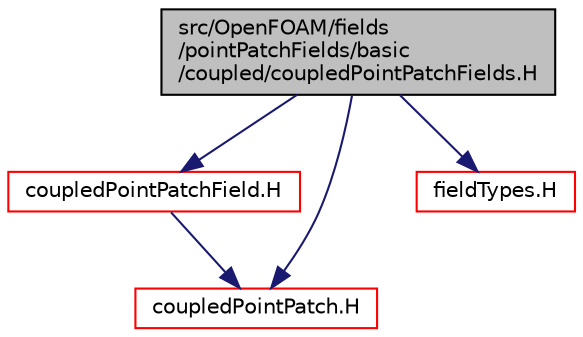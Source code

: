 digraph "src/OpenFOAM/fields/pointPatchFields/basic/coupled/coupledPointPatchFields.H"
{
  bgcolor="transparent";
  edge [fontname="Helvetica",fontsize="10",labelfontname="Helvetica",labelfontsize="10"];
  node [fontname="Helvetica",fontsize="10",shape=record];
  Node1 [label="src/OpenFOAM/fields\l/pointPatchFields/basic\l/coupled/coupledPointPatchFields.H",height=0.2,width=0.4,color="black", fillcolor="grey75", style="filled", fontcolor="black"];
  Node1 -> Node2 [color="midnightblue",fontsize="10",style="solid",fontname="Helvetica"];
  Node2 [label="coupledPointPatchField.H",height=0.2,width=0.4,color="red",URL="$a08365.html"];
  Node2 -> Node3 [color="midnightblue",fontsize="10",style="solid",fontname="Helvetica"];
  Node3 [label="coupledPointPatch.H",height=0.2,width=0.4,color="red",URL="$a08880.html"];
  Node1 -> Node3 [color="midnightblue",fontsize="10",style="solid",fontname="Helvetica"];
  Node1 -> Node4 [color="midnightblue",fontsize="10",style="solid",fontname="Helvetica"];
  Node4 [label="fieldTypes.H",height=0.2,width=0.4,color="red",URL="$a08261.html",tooltip="Include the header files for all the primitive types that Fields are instantiated for..."];
}
